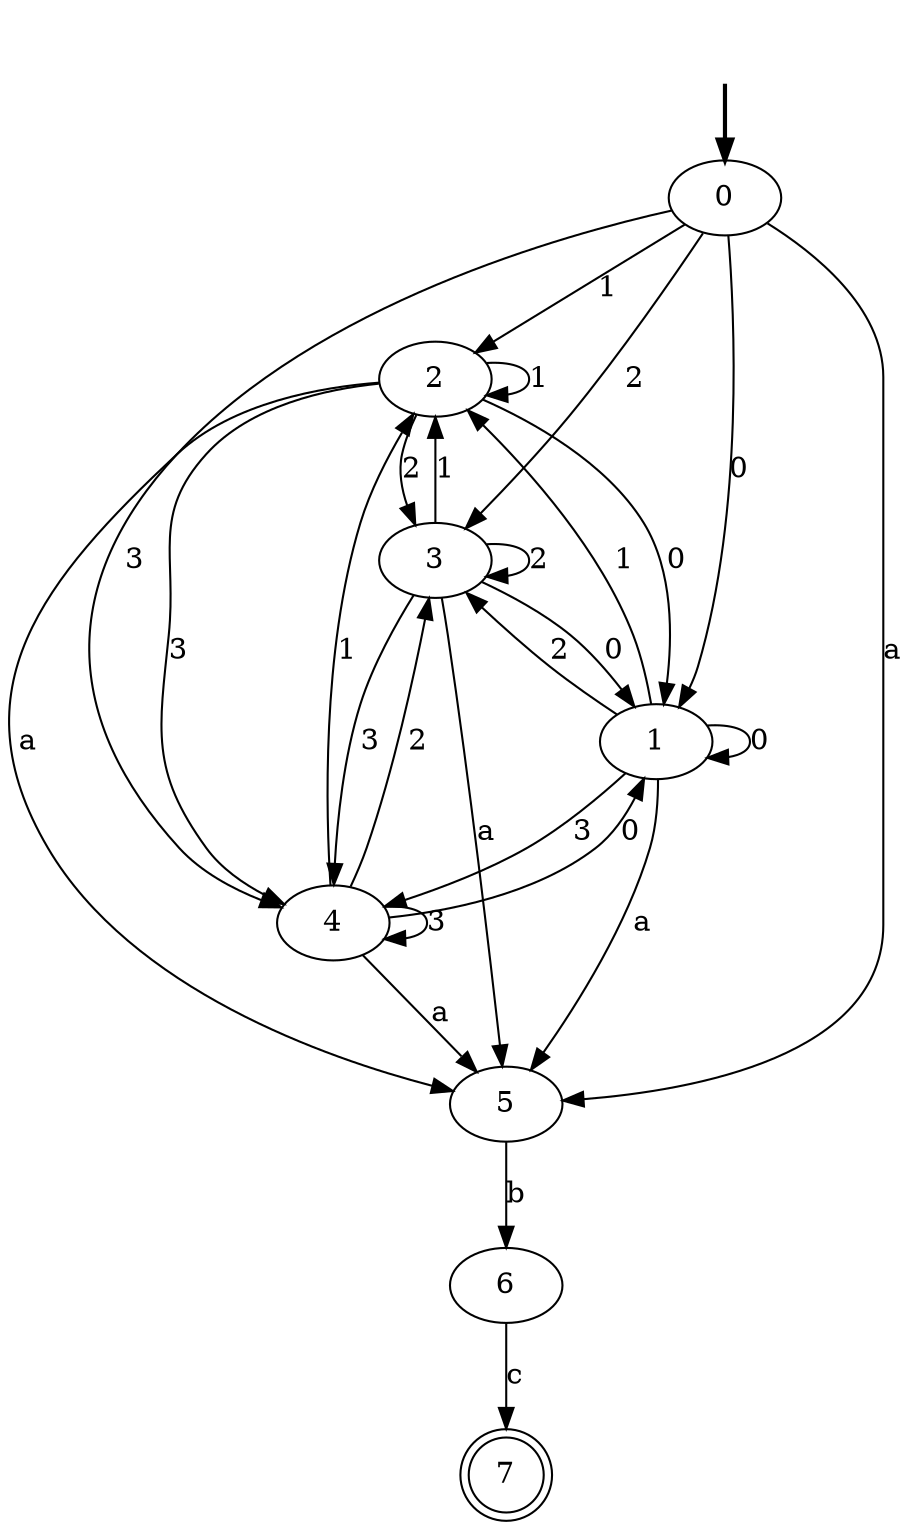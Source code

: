 digraph {
	fake [style=invisible]
	2
	3
	0 [root=true]
	7 [shape=doublecircle]
	6
	5
	4
	1
	fake -> 0 [style=bold]
	0 -> 1 [label=0]
	0 -> 2 [label=1]
	0 -> 3 [label=2]
	0 -> 4 [label=3]
	0 -> 5 [label=a]
	1 -> 1 [label=0]
	1 -> 2 [label=1]
	1 -> 3 [label=2]
	1 -> 4 [label=3]
	1 -> 5 [label=a]
	2 -> 1 [label=0]
	2 -> 2 [label=1]
	2 -> 3 [label=2]
	2 -> 4 [label=3]
	2 -> 5 [label=a]
	3 -> 1 [label=0]
	3 -> 2 [label=1]
	3 -> 3 [label=2]
	3 -> 4 [label=3]
	3 -> 5 [label=a]
	4 -> 1 [label=0]
	4 -> 2 [label=1]
	4 -> 3 [label=2]
	4 -> 4 [label=3]
	4 -> 5 [label=a]
	5 -> 6 [label=b]
	6 -> 7 [label=c]
}
